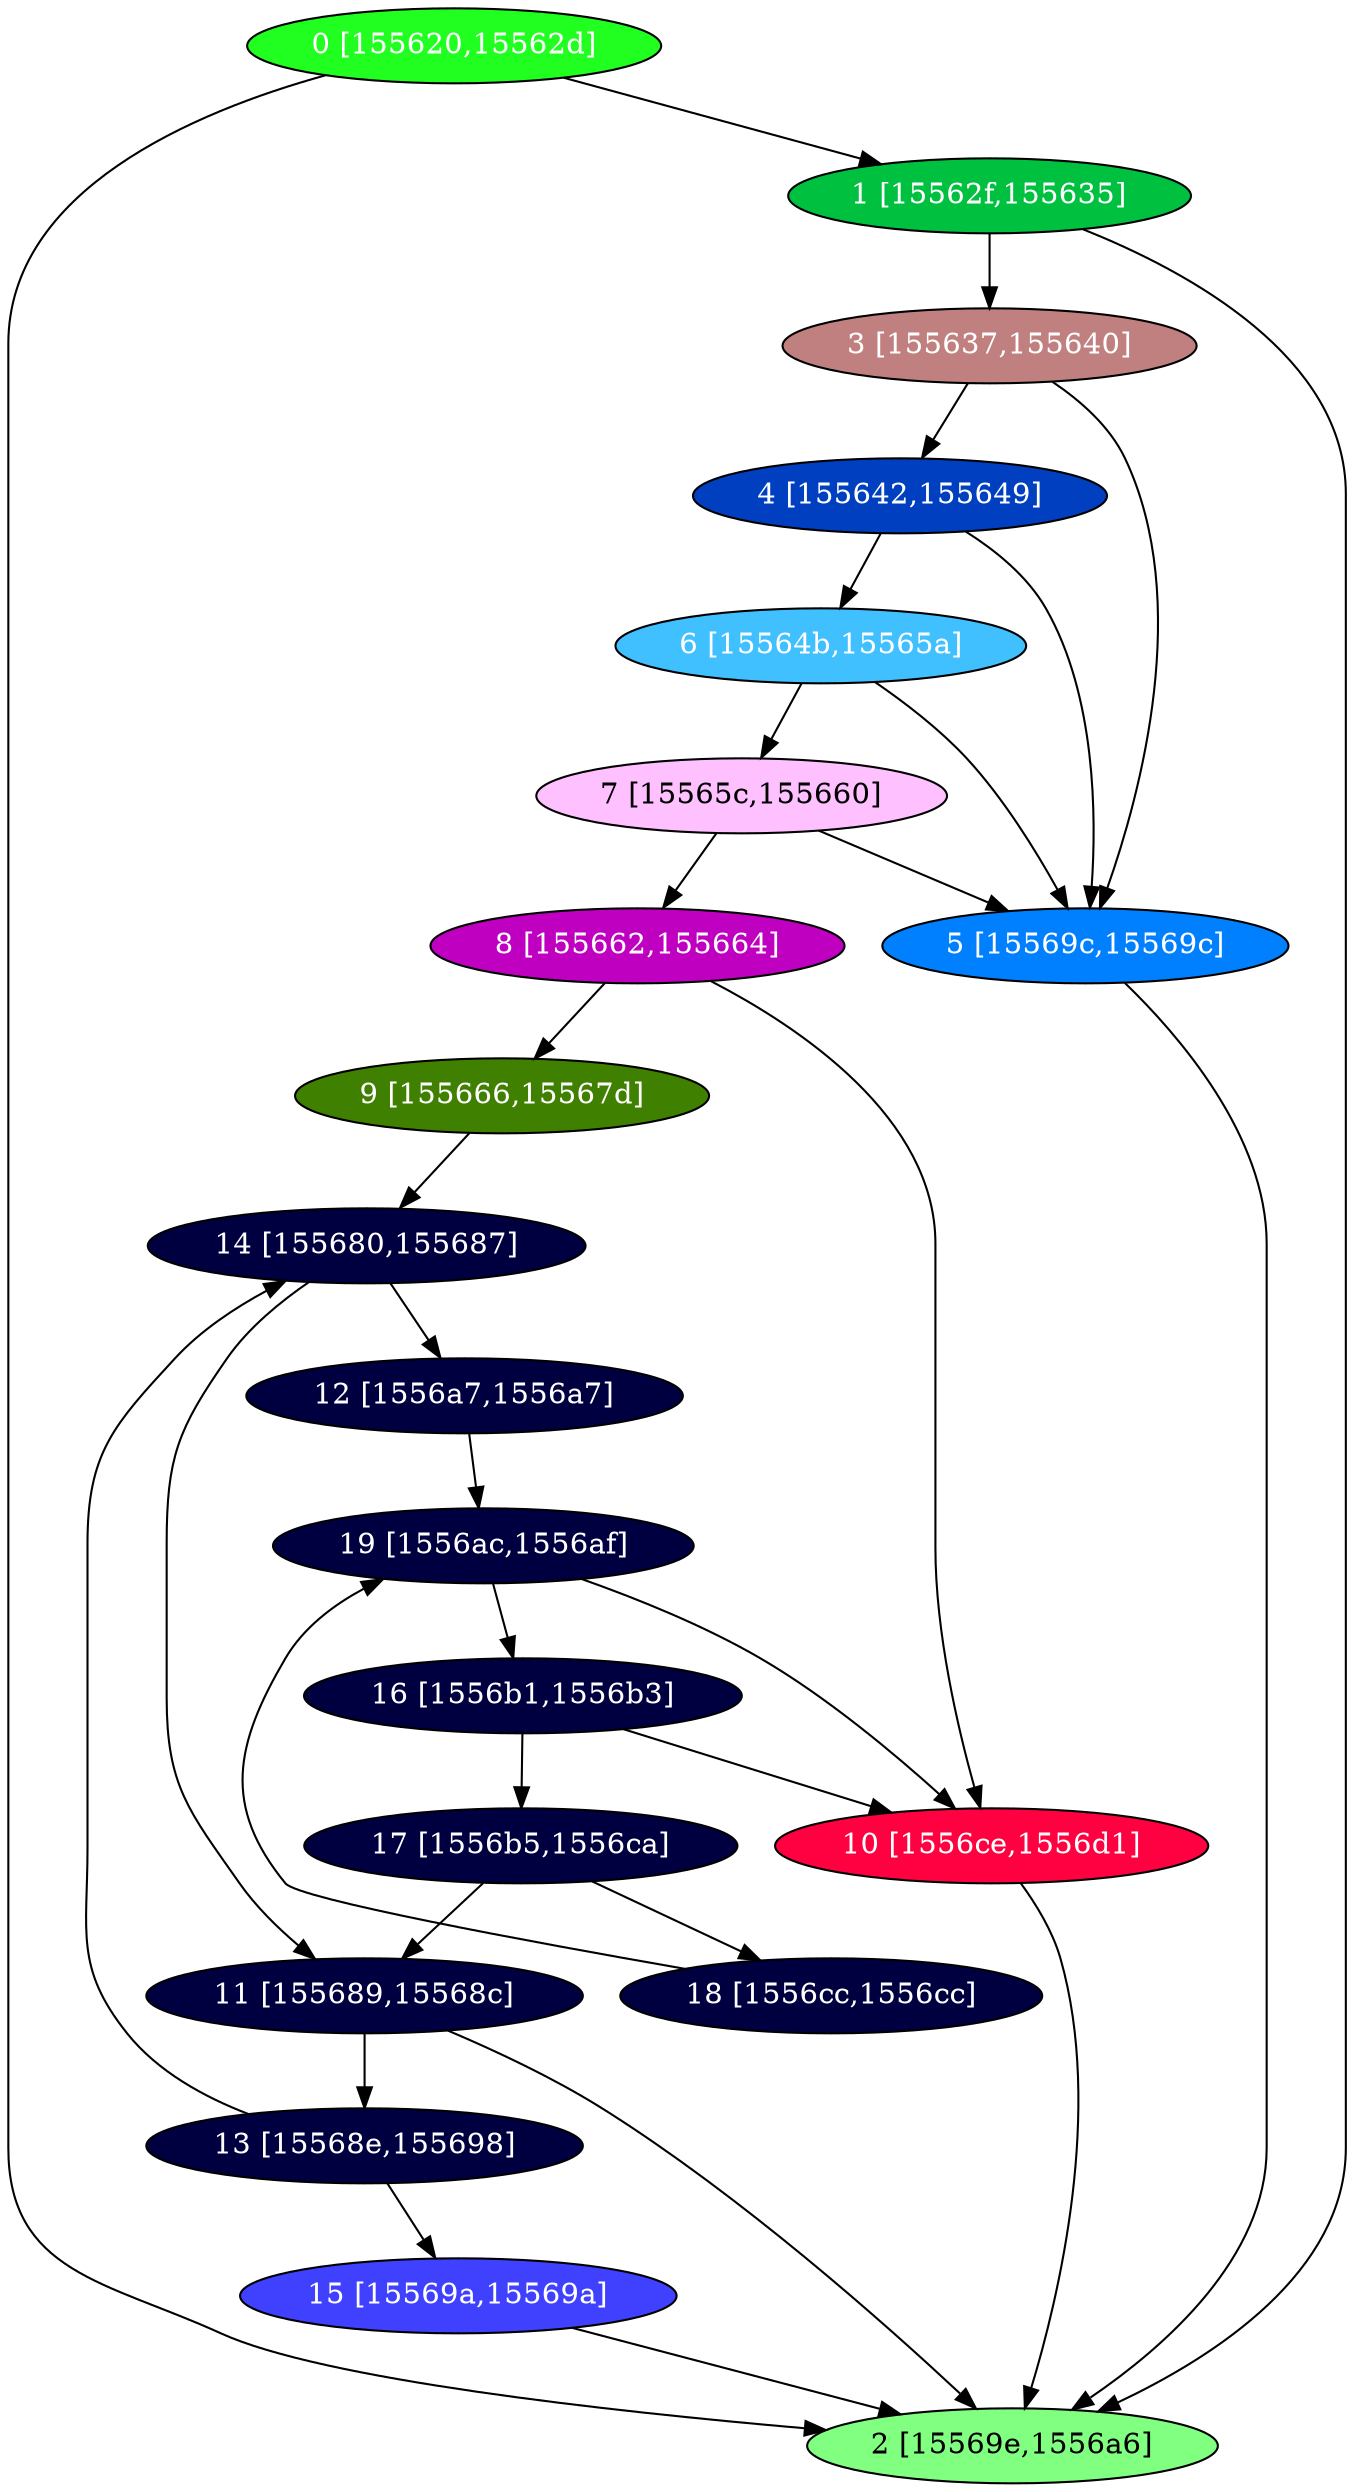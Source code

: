 diGraph libnss3{
	libnss3_0  [style=filled fillcolor="#20FF20" fontcolor="#ffffff" shape=oval label="0 [155620,15562d]"]
	libnss3_1  [style=filled fillcolor="#00C040" fontcolor="#ffffff" shape=oval label="1 [15562f,155635]"]
	libnss3_2  [style=filled fillcolor="#80FF80" fontcolor="#000000" shape=oval label="2 [15569e,1556a6]"]
	libnss3_3  [style=filled fillcolor="#C08080" fontcolor="#ffffff" shape=oval label="3 [155637,155640]"]
	libnss3_4  [style=filled fillcolor="#0040C0" fontcolor="#ffffff" shape=oval label="4 [155642,155649]"]
	libnss3_5  [style=filled fillcolor="#0080FF" fontcolor="#ffffff" shape=oval label="5 [15569c,15569c]"]
	libnss3_6  [style=filled fillcolor="#40C0FF" fontcolor="#ffffff" shape=oval label="6 [15564b,15565a]"]
	libnss3_7  [style=filled fillcolor="#FFC0FF" fontcolor="#000000" shape=oval label="7 [15565c,155660]"]
	libnss3_8  [style=filled fillcolor="#C000C0" fontcolor="#ffffff" shape=oval label="8 [155662,155664]"]
	libnss3_9  [style=filled fillcolor="#408000" fontcolor="#ffffff" shape=oval label="9 [155666,15567d]"]
	libnss3_a  [style=filled fillcolor="#FF0040" fontcolor="#ffffff" shape=oval label="10 [1556ce,1556d1]"]
	libnss3_b  [style=filled fillcolor="#000040" fontcolor="#ffffff" shape=oval label="11 [155689,15568c]"]
	libnss3_c  [style=filled fillcolor="#000040" fontcolor="#ffffff" shape=oval label="12 [1556a7,1556a7]"]
	libnss3_d  [style=filled fillcolor="#000040" fontcolor="#ffffff" shape=oval label="13 [15568e,155698]"]
	libnss3_e  [style=filled fillcolor="#000040" fontcolor="#ffffff" shape=oval label="14 [155680,155687]"]
	libnss3_f  [style=filled fillcolor="#4040FF" fontcolor="#ffffff" shape=oval label="15 [15569a,15569a]"]
	libnss3_10  [style=filled fillcolor="#000040" fontcolor="#ffffff" shape=oval label="16 [1556b1,1556b3]"]
	libnss3_11  [style=filled fillcolor="#000040" fontcolor="#ffffff" shape=oval label="17 [1556b5,1556ca]"]
	libnss3_12  [style=filled fillcolor="#000040" fontcolor="#ffffff" shape=oval label="18 [1556cc,1556cc]"]
	libnss3_13  [style=filled fillcolor="#000040" fontcolor="#ffffff" shape=oval label="19 [1556ac,1556af]"]

	libnss3_0 -> libnss3_1
	libnss3_0 -> libnss3_2
	libnss3_1 -> libnss3_2
	libnss3_1 -> libnss3_3
	libnss3_3 -> libnss3_4
	libnss3_3 -> libnss3_5
	libnss3_4 -> libnss3_5
	libnss3_4 -> libnss3_6
	libnss3_5 -> libnss3_2
	libnss3_6 -> libnss3_5
	libnss3_6 -> libnss3_7
	libnss3_7 -> libnss3_5
	libnss3_7 -> libnss3_8
	libnss3_8 -> libnss3_9
	libnss3_8 -> libnss3_a
	libnss3_9 -> libnss3_e
	libnss3_a -> libnss3_2
	libnss3_b -> libnss3_2
	libnss3_b -> libnss3_d
	libnss3_c -> libnss3_13
	libnss3_d -> libnss3_e
	libnss3_d -> libnss3_f
	libnss3_e -> libnss3_b
	libnss3_e -> libnss3_c
	libnss3_f -> libnss3_2
	libnss3_10 -> libnss3_a
	libnss3_10 -> libnss3_11
	libnss3_11 -> libnss3_b
	libnss3_11 -> libnss3_12
	libnss3_12 -> libnss3_13
	libnss3_13 -> libnss3_a
	libnss3_13 -> libnss3_10
}